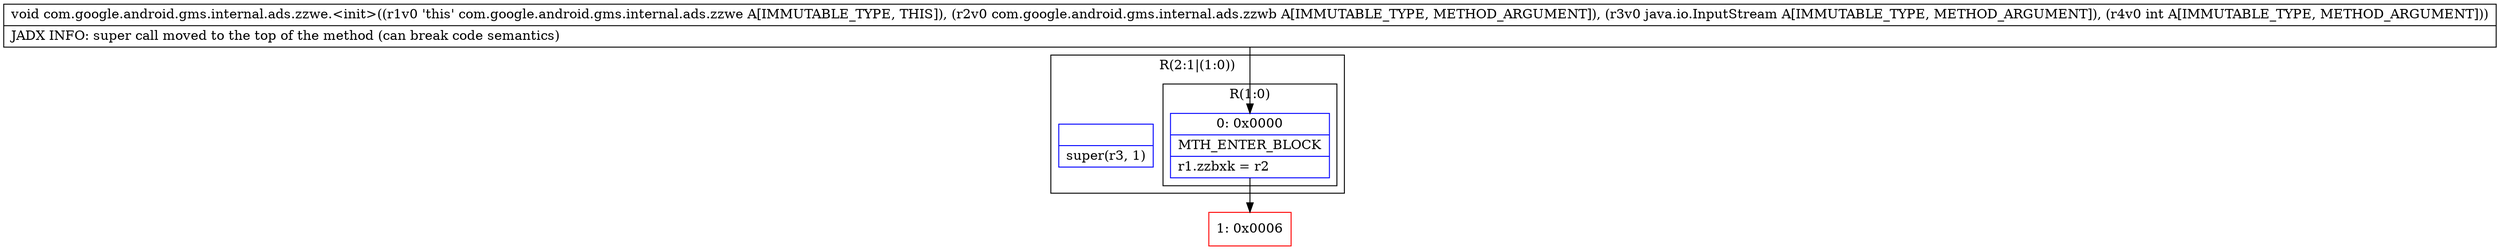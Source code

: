 digraph "CFG forcom.google.android.gms.internal.ads.zzwe.\<init\>(Lcom\/google\/android\/gms\/internal\/ads\/zzwb;Ljava\/io\/InputStream;I)V" {
subgraph cluster_Region_1809621946 {
label = "R(2:1|(1:0))";
node [shape=record,color=blue];
Node_InsnContainer_2073975900 [shape=record,label="{|super(r3, 1)\l}"];
subgraph cluster_Region_508211017 {
label = "R(1:0)";
node [shape=record,color=blue];
Node_0 [shape=record,label="{0\:\ 0x0000|MTH_ENTER_BLOCK\l|r1.zzbxk = r2\l}"];
}
}
Node_1 [shape=record,color=red,label="{1\:\ 0x0006}"];
MethodNode[shape=record,label="{void com.google.android.gms.internal.ads.zzwe.\<init\>((r1v0 'this' com.google.android.gms.internal.ads.zzwe A[IMMUTABLE_TYPE, THIS]), (r2v0 com.google.android.gms.internal.ads.zzwb A[IMMUTABLE_TYPE, METHOD_ARGUMENT]), (r3v0 java.io.InputStream A[IMMUTABLE_TYPE, METHOD_ARGUMENT]), (r4v0 int A[IMMUTABLE_TYPE, METHOD_ARGUMENT]))  | JADX INFO: super call moved to the top of the method (can break code semantics)\l}"];
MethodNode -> Node_0;
Node_0 -> Node_1;
}


